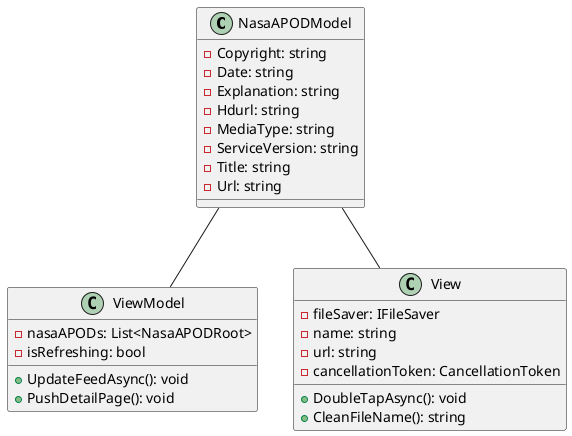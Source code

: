 @startuml

class NasaAPODModel {
  - Copyright: string
  - Date: string
  - Explanation: string
  - Hdurl: string
  - MediaType: string
  - ServiceVersion: string
  - Title: string
  - Url: string
}

class ViewModel {
  - nasaAPODs: List<NasaAPODRoot>
  - isRefreshing: bool
  
  + UpdateFeedAsync(): void
  + PushDetailPage(): void
}

class View {
  - fileSaver: IFileSaver
  - name: string
  - url: string
  - cancellationToken: CancellationToken
  
  + DoubleTapAsync(): void
  + CleanFileName(): string
}

NasaAPODModel -- ViewModel
NasaAPODModel -- View 

@enduml
